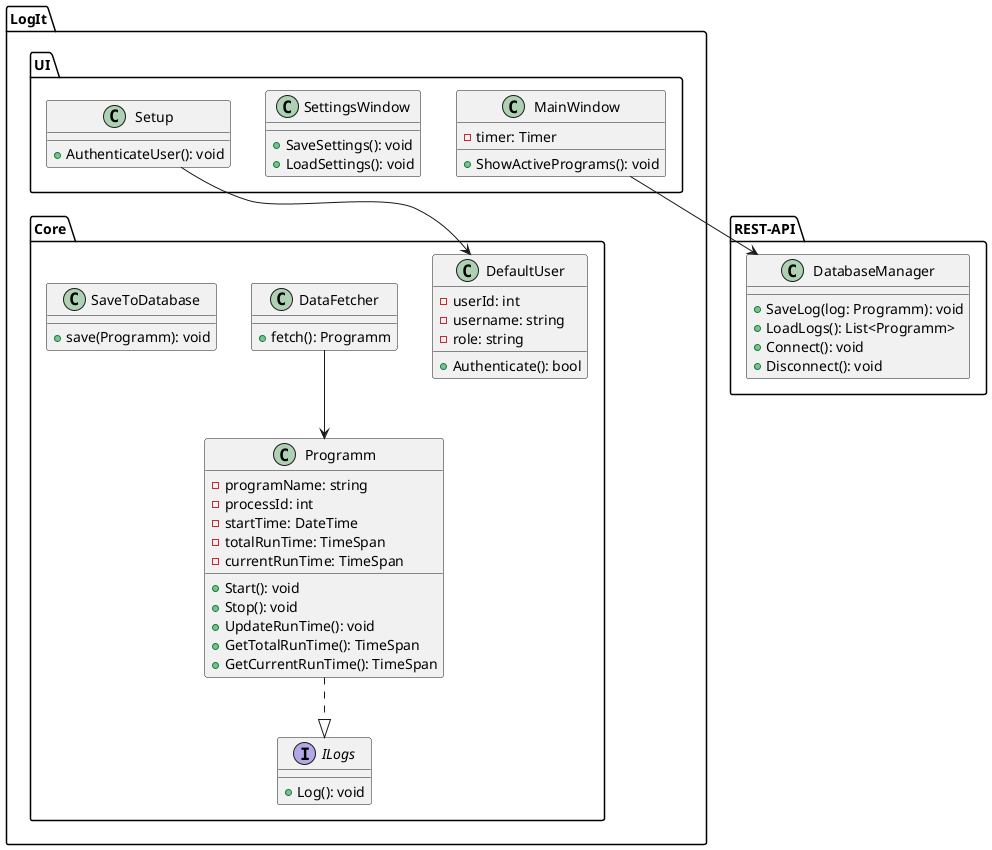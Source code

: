 @startuml UML Diagramme
' Backend-Klassen
package "LogIt.Core" {
    class Programm {
        - programName: string
        - processId: int
        - startTime: DateTime
        - totalRunTime: TimeSpan
        - currentRunTime: TimeSpan
        + Start(): void
        + Stop(): void
        + UpdateRunTime(): void
        + GetTotalRunTime(): TimeSpan
        + GetCurrentRunTime(): TimeSpan
    }

    class DefaultUser {
        - userId: int
        - username: string
        - role: string
        + Authenticate(): bool
    }
        

    interface ILogs {
        + Log(): void
    }
    
    class DataFetcher {
        + fetch(): Programm
    }


    class SaveToDatabase {
        + save(Programm): void
    }

    Programm ..|> ILogs
    DataFetcher --> Programm
}

' Frontend-Klassen
package "LogIt.UI" {
    class MainWindow {
        - timer: Timer
        + ShowActivePrograms(): void
    }

    class SettingsWindow {
        + SaveSettings(): void
        + LoadSettings(): void
    }

    class Setup{
        + AuthenticateUser(): void
    }

    Setup --> DefaultUser
}

' REST-API
package "REST-API" {
        class DatabaseManager {
        + SaveLog(log: Programm): void
        + LoadLogs(): List<Programm>
        + Connect(): void
        + Disconnect(): void
    }



    MainWindow --> DatabaseManager
}
@enduml